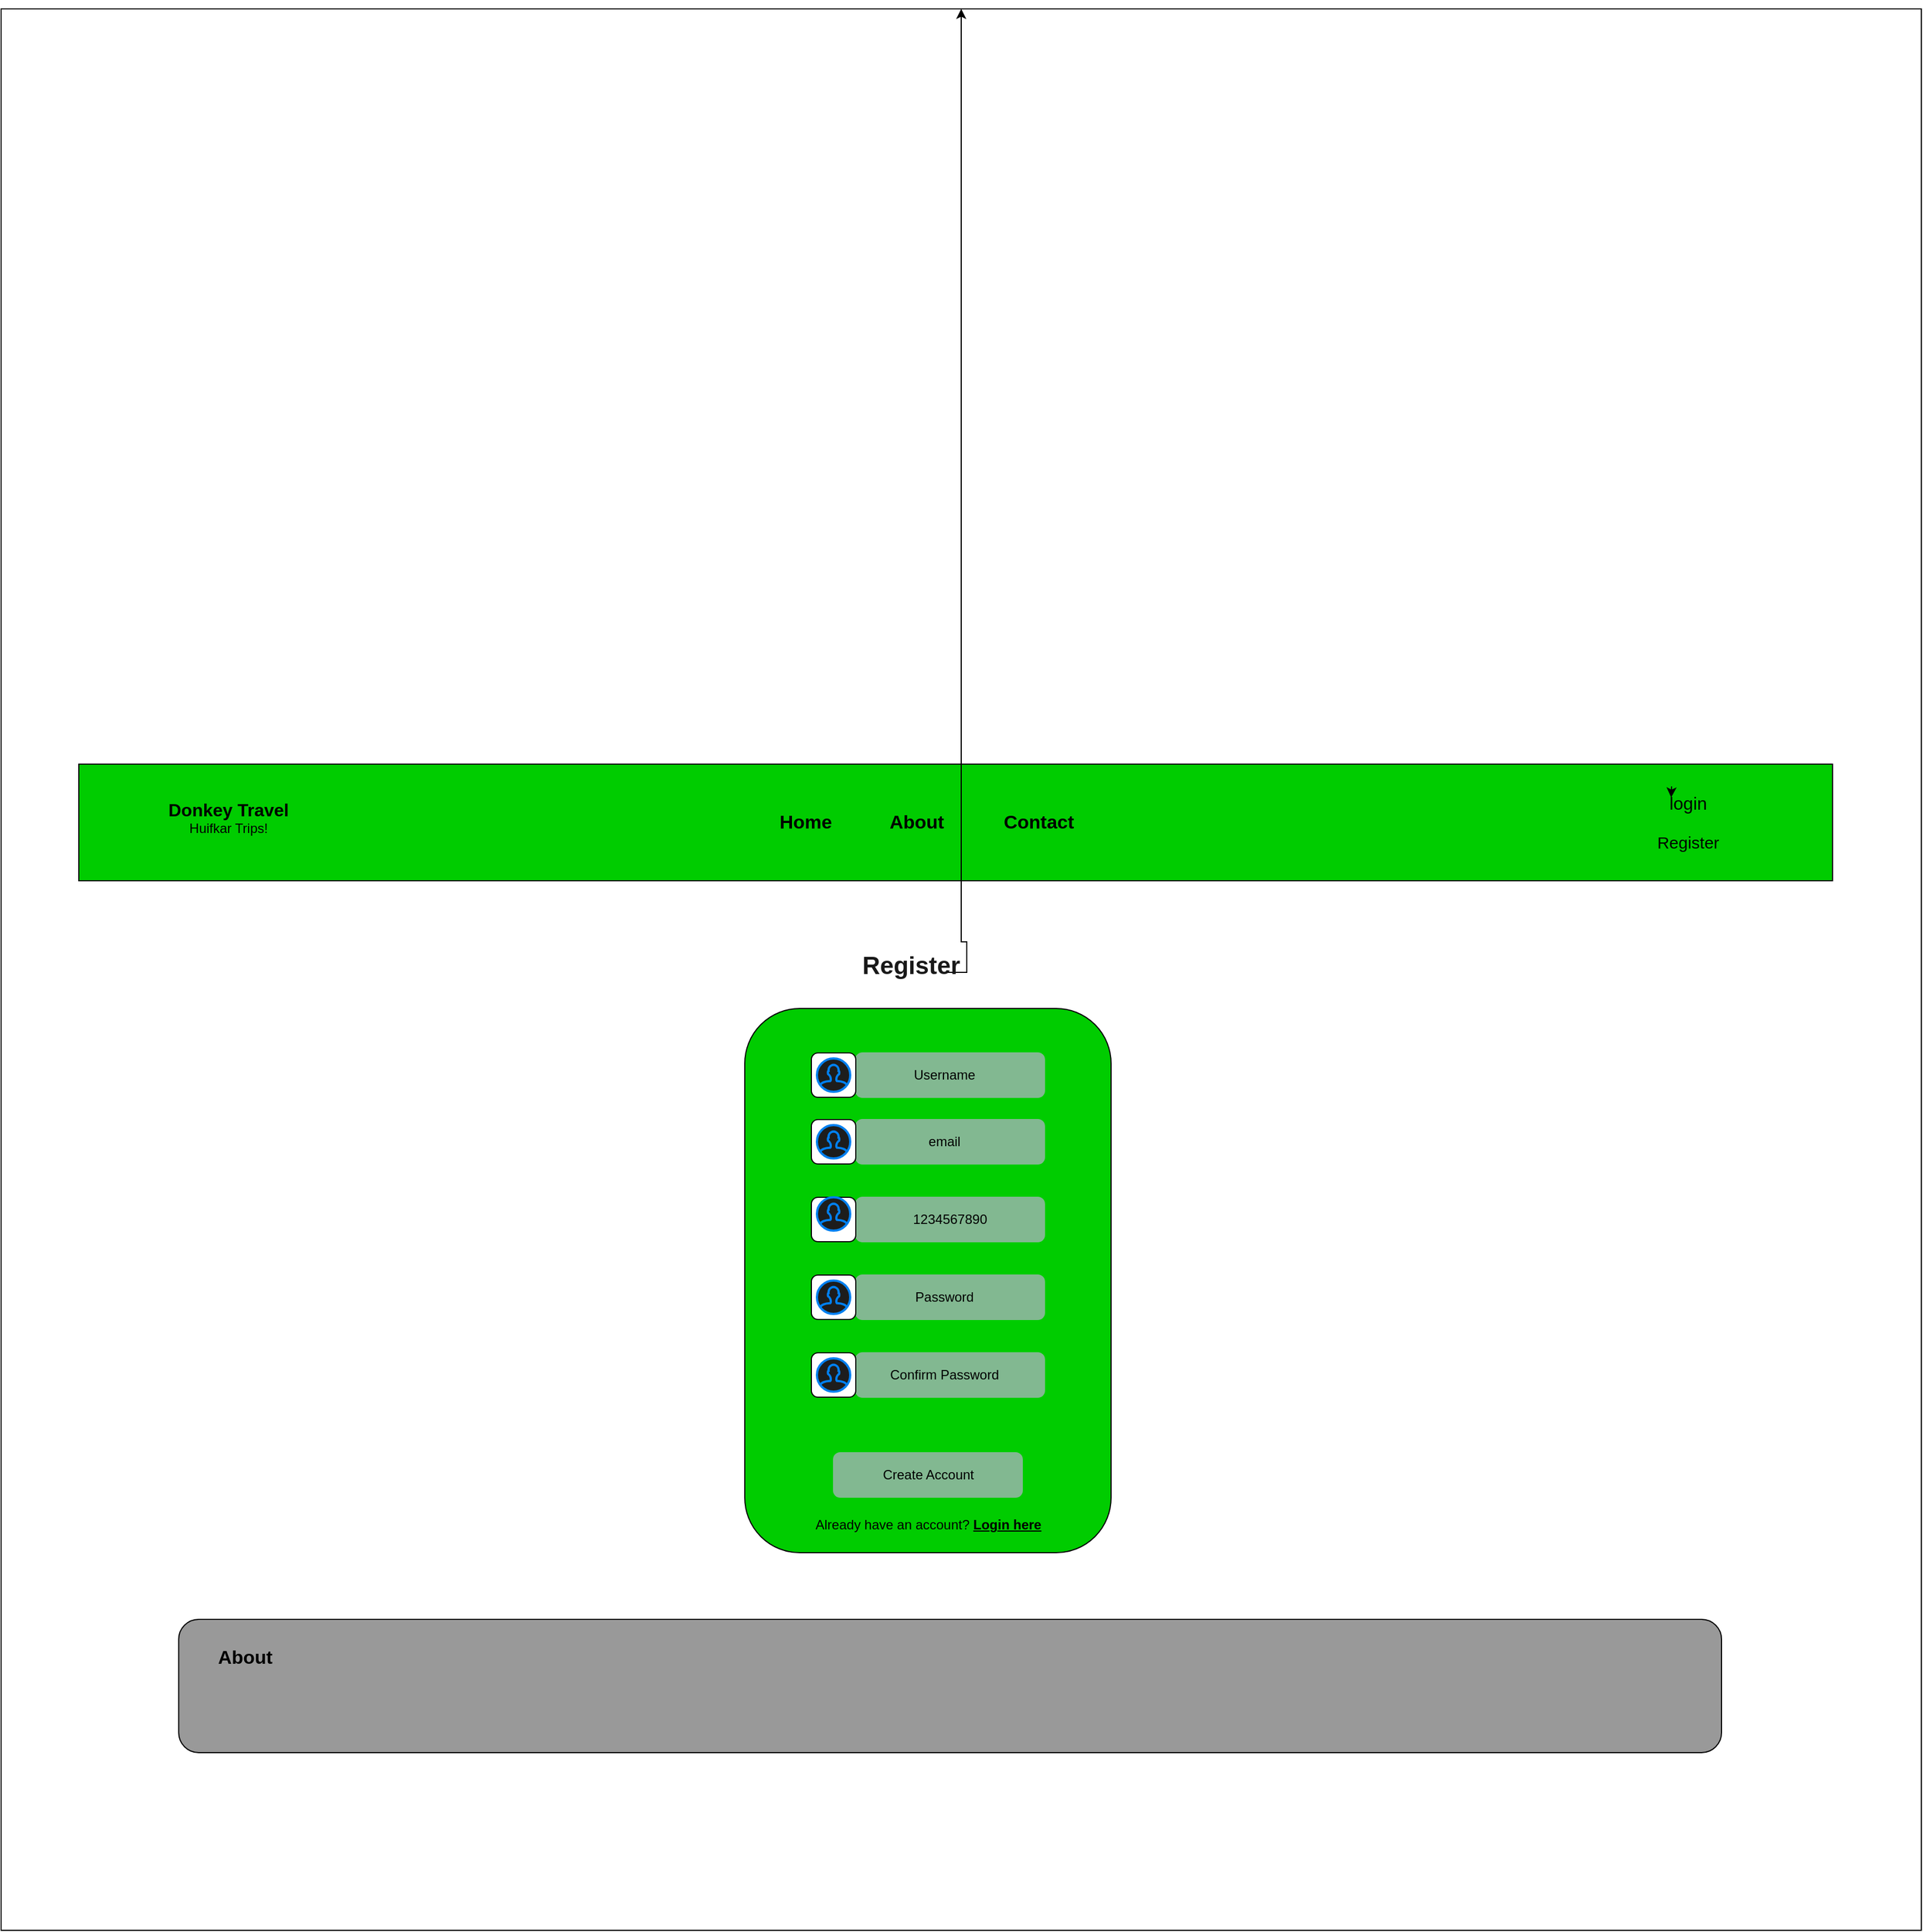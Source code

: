 <mxfile version="21.5.0" type="device">
  <diagram name="Pagina-1" id="7LZ6pWeT60XzvGVR-Mtf">
    <mxGraphModel dx="2310" dy="1924" grid="1" gridSize="10" guides="1" tooltips="1" connect="1" arrows="1" fold="1" page="1" pageScale="1" pageWidth="827" pageHeight="1169" math="0" shadow="0">
      <root>
        <mxCell id="0" />
        <mxCell id="1" parent="0" />
        <mxCell id="MCIj_5yYi08A_WtVagWF-1" value="" style="whiteSpace=wrap;html=1;aspect=fixed;fillColor=#FFFFFF;" parent="1" vertex="1">
          <mxGeometry x="-560" y="-120" width="1730" height="1730" as="geometry" />
        </mxCell>
        <mxCell id="MCIj_5yYi08A_WtVagWF-2" value="" style="rounded=0;whiteSpace=wrap;html=1;fillColor=#00CC00;" parent="1" vertex="1">
          <mxGeometry x="-490" y="560" width="1580" height="105" as="geometry" />
        </mxCell>
        <mxCell id="MCIj_5yYi08A_WtVagWF-3" value="" style="rounded=1;whiteSpace=wrap;html=1;fillColor=#00CC00;" parent="1" vertex="1">
          <mxGeometry x="110" y="780" width="330" height="490" as="geometry" />
        </mxCell>
        <mxCell id="MCIj_5yYi08A_WtVagWF-4" value="&lt;b style=&quot;font-size: 16px;&quot;&gt;Donkey Travel&lt;br&gt;&lt;/b&gt;&lt;font style=&quot;font-size: 12px;&quot;&gt;Huifkar Trips!&lt;/font&gt;" style="text;html=1;strokeColor=none;fillColor=none;align=center;verticalAlign=middle;whiteSpace=wrap;rounded=0;" parent="1" vertex="1">
          <mxGeometry x="-450" y="570" width="190" height="75" as="geometry" />
        </mxCell>
        <mxCell id="MCIj_5yYi08A_WtVagWF-5" value="&lt;font style=&quot;font-size: 17px;&quot;&gt;&lt;b&gt;Home&lt;/b&gt;&lt;/font&gt;" style="text;html=1;strokeColor=none;fillColor=none;align=center;verticalAlign=middle;whiteSpace=wrap;rounded=0;" parent="1" vertex="1">
          <mxGeometry x="135" y="597.5" width="60" height="30" as="geometry" />
        </mxCell>
        <mxCell id="MCIj_5yYi08A_WtVagWF-6" value="&lt;font style=&quot;font-size: 17px;&quot;&gt;&lt;b&gt;About&lt;/b&gt;&lt;/font&gt;" style="text;html=1;strokeColor=none;fillColor=none;align=center;verticalAlign=middle;whiteSpace=wrap;rounded=0;" parent="1" vertex="1">
          <mxGeometry x="235" y="597.5" width="60" height="30" as="geometry" />
        </mxCell>
        <mxCell id="MCIj_5yYi08A_WtVagWF-7" value="&lt;font style=&quot;font-size: 17px;&quot;&gt;&lt;b&gt;Contact&lt;/b&gt;&lt;/font&gt;" style="text;html=1;strokeColor=none;fillColor=none;align=center;verticalAlign=middle;whiteSpace=wrap;rounded=0;" parent="1" vertex="1">
          <mxGeometry x="345" y="597.5" width="60" height="30" as="geometry" />
        </mxCell>
        <mxCell id="kE376KVijefxY19U1D31-2" style="edgeStyle=orthogonalEdgeStyle;rounded=0;orthogonalLoop=1;jettySize=auto;html=1;exitX=1;exitY=0.25;exitDx=0;exitDy=0;" edge="1" parent="1" source="MCIj_5yYi08A_WtVagWF-9" target="MCIj_5yYi08A_WtVagWF-1">
          <mxGeometry relative="1" as="geometry" />
        </mxCell>
        <mxCell id="MCIj_5yYi08A_WtVagWF-9" value="&lt;font style=&quot;font-size: 22px;&quot;&gt;&lt;b&gt;Register&lt;br&gt;&lt;br&gt;&lt;/b&gt;&lt;/font&gt;" style="text;html=1;align=center;verticalAlign=middle;whiteSpace=wrap;rounded=0;fontColor=#191919;" parent="1" vertex="1">
          <mxGeometry x="230" y="740" width="60" height="30" as="geometry" />
        </mxCell>
        <mxCell id="MCIj_5yYi08A_WtVagWF-10" style="edgeStyle=orthogonalEdgeStyle;rounded=0;orthogonalLoop=1;jettySize=auto;html=1;exitX=0.5;exitY=1;exitDx=0;exitDy=0;" parent="1" source="MCIj_5yYi08A_WtVagWF-5" target="MCIj_5yYi08A_WtVagWF-5" edge="1">
          <mxGeometry relative="1" as="geometry" />
        </mxCell>
        <mxCell id="MCIj_5yYi08A_WtVagWF-14" value="&lt;font style=&quot;font-size: 16px;&quot;&gt;login&lt;/font&gt;" style="text;html=1;strokeColor=none;fillColor=none;align=center;verticalAlign=middle;whiteSpace=wrap;rounded=0;" parent="1" vertex="1">
          <mxGeometry x="930" y="580" width="60" height="30" as="geometry" />
        </mxCell>
        <mxCell id="MCIj_5yYi08A_WtVagWF-15" value="&lt;font style=&quot;font-size: 15px;&quot;&gt;Register&lt;br&gt;&lt;/font&gt;" style="text;html=1;strokeColor=none;fillColor=none;align=center;verticalAlign=middle;whiteSpace=wrap;rounded=0;" parent="1" vertex="1">
          <mxGeometry x="930" y="615" width="60" height="30" as="geometry" />
        </mxCell>
        <mxCell id="MCIj_5yYi08A_WtVagWF-16" value="" style="rounded=1;whiteSpace=wrap;html=1;fillColor=#999999;" parent="1" vertex="1">
          <mxGeometry x="-400" y="1330" width="1390" height="120" as="geometry" />
        </mxCell>
        <mxCell id="MCIj_5yYi08A_WtVagWF-17" value="&lt;font style=&quot;font-size: 17px;&quot;&gt;&lt;b&gt;About&lt;/b&gt;&lt;/font&gt;" style="text;html=1;strokeColor=none;fillColor=none;align=center;verticalAlign=middle;whiteSpace=wrap;rounded=0;" parent="1" vertex="1">
          <mxGeometry x="-370" y="1350" width="60" height="30" as="geometry" />
        </mxCell>
        <mxCell id="kE376KVijefxY19U1D31-1" style="edgeStyle=orthogonalEdgeStyle;rounded=0;orthogonalLoop=1;jettySize=auto;html=1;exitX=0.25;exitY=0;exitDx=0;exitDy=0;entryX=0.244;entryY=0.333;entryDx=0;entryDy=0;entryPerimeter=0;" edge="1" parent="1" source="MCIj_5yYi08A_WtVagWF-14" target="MCIj_5yYi08A_WtVagWF-14">
          <mxGeometry relative="1" as="geometry" />
        </mxCell>
        <mxCell id="kE376KVijefxY19U1D31-3" value="" style="rounded=1;whiteSpace=wrap;html=1;fontStyle=0;strokeColor=#82b891;fillColor=#82B891;" vertex="1" parent="1">
          <mxGeometry x="210" y="820" width="170" height="40" as="geometry" />
        </mxCell>
        <mxCell id="kE376KVijefxY19U1D31-4" value="" style="rounded=1;whiteSpace=wrap;html=1;fillColor=#ffffff;" vertex="1" parent="1">
          <mxGeometry x="170" y="820" width="40" height="40" as="geometry" />
        </mxCell>
        <mxCell id="kE376KVijefxY19U1D31-5" value="" style="rounded=1;whiteSpace=wrap;html=1;fontStyle=0;strokeColor=#82b891;fillColor=#82B891;" vertex="1" parent="1">
          <mxGeometry x="210" y="880" width="170" height="40" as="geometry" />
        </mxCell>
        <mxCell id="kE376KVijefxY19U1D31-6" value="" style="rounded=1;whiteSpace=wrap;html=1;fillColor=#ffffff;" vertex="1" parent="1">
          <mxGeometry x="170" y="880" width="40" height="40" as="geometry" />
        </mxCell>
        <mxCell id="kE376KVijefxY19U1D31-7" value="" style="rounded=1;whiteSpace=wrap;html=1;fontStyle=0;strokeColor=#82b891;fillColor=#82B891;" vertex="1" parent="1">
          <mxGeometry x="210" y="950" width="170" height="40" as="geometry" />
        </mxCell>
        <mxCell id="kE376KVijefxY19U1D31-8" value="" style="rounded=1;whiteSpace=wrap;html=1;fillColor=#ffffff;" vertex="1" parent="1">
          <mxGeometry x="170" y="950" width="40" height="40" as="geometry" />
        </mxCell>
        <mxCell id="kE376KVijefxY19U1D31-9" value="" style="rounded=1;whiteSpace=wrap;html=1;fontStyle=0;strokeColor=#82b891;fillColor=#82B891;" vertex="1" parent="1">
          <mxGeometry x="210" y="1020" width="170" height="40" as="geometry" />
        </mxCell>
        <mxCell id="kE376KVijefxY19U1D31-10" value="" style="rounded=1;whiteSpace=wrap;html=1;fillColor=#ffffff;" vertex="1" parent="1">
          <mxGeometry x="170" y="1020" width="40" height="40" as="geometry" />
        </mxCell>
        <mxCell id="kE376KVijefxY19U1D31-11" value="" style="rounded=1;whiteSpace=wrap;html=1;fontStyle=0;strokeColor=#82b891;fillColor=#82B891;" vertex="1" parent="1">
          <mxGeometry x="210" y="1090" width="170" height="40" as="geometry" />
        </mxCell>
        <mxCell id="kE376KVijefxY19U1D31-12" value="" style="rounded=1;whiteSpace=wrap;html=1;fillColor=#ffffff;" vertex="1" parent="1">
          <mxGeometry x="170" y="1090" width="40" height="40" as="geometry" />
        </mxCell>
        <mxCell id="kE376KVijefxY19U1D31-13" value="" style="rounded=1;whiteSpace=wrap;html=1;fontStyle=0;strokeColor=#82b891;fillColor=#82B891;" vertex="1" parent="1">
          <mxGeometry x="190" y="1180" width="170" height="40" as="geometry" />
        </mxCell>
        <mxCell id="kE376KVijefxY19U1D31-14" value="Username" style="text;html=1;strokeColor=none;fillColor=none;align=center;verticalAlign=middle;whiteSpace=wrap;rounded=0;" vertex="1" parent="1">
          <mxGeometry x="260" y="825" width="60" height="30" as="geometry" />
        </mxCell>
        <mxCell id="kE376KVijefxY19U1D31-15" value="email" style="text;html=1;strokeColor=none;fillColor=none;align=center;verticalAlign=middle;whiteSpace=wrap;rounded=0;" vertex="1" parent="1">
          <mxGeometry x="260" y="885" width="60" height="30" as="geometry" />
        </mxCell>
        <mxCell id="kE376KVijefxY19U1D31-16" value="1234567890" style="text;html=1;strokeColor=none;fillColor=none;align=center;verticalAlign=middle;whiteSpace=wrap;rounded=0;" vertex="1" parent="1">
          <mxGeometry x="240" y="955" width="110" height="30" as="geometry" />
        </mxCell>
        <mxCell id="kE376KVijefxY19U1D31-17" value="Password" style="text;html=1;strokeColor=none;fillColor=none;align=center;verticalAlign=middle;whiteSpace=wrap;rounded=0;" vertex="1" parent="1">
          <mxGeometry x="260" y="1025" width="60" height="30" as="geometry" />
        </mxCell>
        <mxCell id="kE376KVijefxY19U1D31-18" value="Confirm Password" style="text;html=1;strokeColor=none;fillColor=none;align=center;verticalAlign=middle;whiteSpace=wrap;rounded=0;" vertex="1" parent="1">
          <mxGeometry x="230" y="1095" width="120" height="30" as="geometry" />
        </mxCell>
        <mxCell id="kE376KVijefxY19U1D31-19" value="Create Account" style="text;html=1;strokeColor=none;fillColor=none;align=center;verticalAlign=middle;whiteSpace=wrap;rounded=0;" vertex="1" parent="1">
          <mxGeometry x="222.5" y="1185" width="105" height="30" as="geometry" />
        </mxCell>
        <mxCell id="kE376KVijefxY19U1D31-20" value="Already have an account? &lt;u&gt;&lt;b&gt;Login here&lt;/b&gt;&lt;/u&gt;" style="text;html=1;strokeColor=none;fillColor=none;align=center;verticalAlign=middle;whiteSpace=wrap;rounded=0;" vertex="1" parent="1">
          <mxGeometry x="162.5" y="1230" width="225" height="30" as="geometry" />
        </mxCell>
        <mxCell id="kE376KVijefxY19U1D31-21" value="" style="html=1;verticalLabelPosition=bottom;align=center;labelBackgroundColor=#ffffff;verticalAlign=top;strokeWidth=2;strokeColor=#0080F0;shadow=0;dashed=0;shape=mxgraph.ios7.icons.user;fillColor=#1D1D1D;" vertex="1" parent="1">
          <mxGeometry x="175" y="825" width="30" height="30" as="geometry" />
        </mxCell>
        <mxCell id="kE376KVijefxY19U1D31-22" value="" style="html=1;verticalLabelPosition=bottom;align=center;labelBackgroundColor=#ffffff;verticalAlign=top;strokeWidth=2;strokeColor=#0080F0;shadow=0;dashed=0;shape=mxgraph.ios7.icons.user;fillColor=#1D1D1D;" vertex="1" parent="1">
          <mxGeometry x="175" y="1095" width="30" height="30" as="geometry" />
        </mxCell>
        <mxCell id="kE376KVijefxY19U1D31-23" value="" style="html=1;verticalLabelPosition=bottom;align=center;labelBackgroundColor=#ffffff;verticalAlign=top;strokeWidth=2;strokeColor=#0080F0;shadow=0;dashed=0;shape=mxgraph.ios7.icons.user;fillColor=#1D1D1D;" vertex="1" parent="1">
          <mxGeometry x="175" y="1025" width="30" height="30" as="geometry" />
        </mxCell>
        <mxCell id="kE376KVijefxY19U1D31-24" value="" style="html=1;verticalLabelPosition=bottom;align=center;labelBackgroundColor=#ffffff;verticalAlign=top;strokeWidth=2;strokeColor=#0080F0;shadow=0;dashed=0;shape=mxgraph.ios7.icons.user;fillColor=#1D1D1D;" vertex="1" parent="1">
          <mxGeometry x="175" y="950" width="30" height="30" as="geometry" />
        </mxCell>
        <mxCell id="kE376KVijefxY19U1D31-26" value="" style="html=1;verticalLabelPosition=bottom;align=center;labelBackgroundColor=#ffffff;verticalAlign=top;strokeWidth=2;strokeColor=#0080F0;shadow=0;dashed=0;shape=mxgraph.ios7.icons.user;fillColor=#1D1D1D;" vertex="1" parent="1">
          <mxGeometry x="175" y="885" width="30" height="30" as="geometry" />
        </mxCell>
      </root>
    </mxGraphModel>
  </diagram>
</mxfile>
